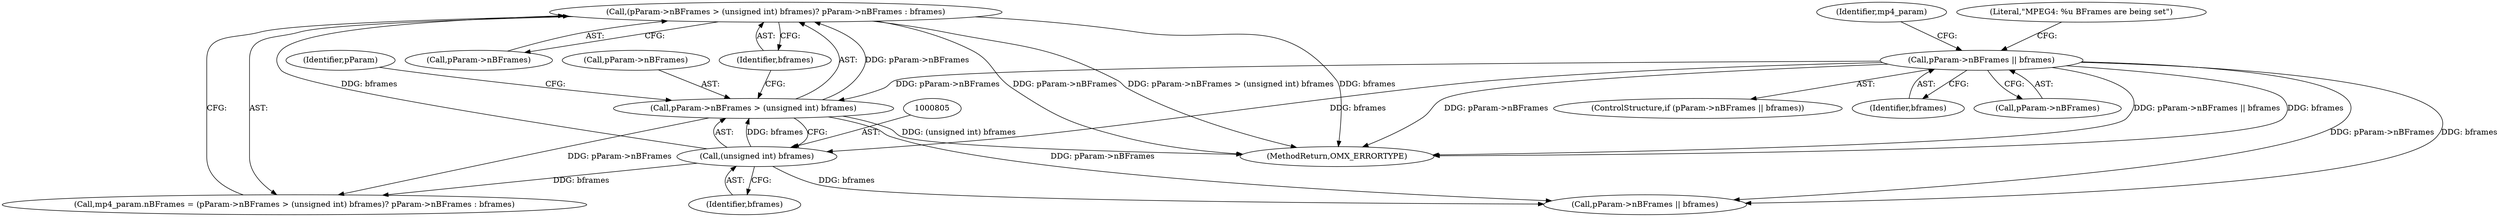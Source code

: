 digraph "0_Android_560ccdb509a7b86186fac0fce1b25bd9a3e6a6e8_7@pointer" {
"1000799" [label="(Call,(pParam->nBFrames > (unsigned int) bframes)? pParam->nBFrames : bframes)"];
"1000800" [label="(Call,pParam->nBFrames > (unsigned int) bframes)"];
"1000790" [label="(Call,pParam->nBFrames || bframes)"];
"1000804" [label="(Call,(unsigned int) bframes)"];
"1000799" [label="(Call,(pParam->nBFrames > (unsigned int) bframes)? pParam->nBFrames : bframes)"];
"1000810" [label="(Identifier,bframes)"];
"1000806" [label="(Identifier,bframes)"];
"1000789" [label="(ControlStructure,if (pParam->nBFrames || bframes))"];
"1000794" [label="(Identifier,bframes)"];
"1000797" [label="(Identifier,mp4_param)"];
"1000812" [label="(Literal,\"MPEG4: %u BFrames are being set\")"];
"1000804" [label="(Call,(unsigned int) bframes)"];
"1000856" [label="(Call,pParam->nBFrames || bframes)"];
"1002913" [label="(MethodReturn,OMX_ERRORTYPE)"];
"1000800" [label="(Call,pParam->nBFrames > (unsigned int) bframes)"];
"1000795" [label="(Call,mp4_param.nBFrames = (pParam->nBFrames > (unsigned int) bframes)? pParam->nBFrames : bframes)"];
"1000790" [label="(Call,pParam->nBFrames || bframes)"];
"1000808" [label="(Identifier,pParam)"];
"1000801" [label="(Call,pParam->nBFrames)"];
"1000807" [label="(Call,pParam->nBFrames)"];
"1000791" [label="(Call,pParam->nBFrames)"];
"1000799" -> "1000795"  [label="AST: "];
"1000799" -> "1000807"  [label="CFG: "];
"1000799" -> "1000810"  [label="CFG: "];
"1000800" -> "1000799"  [label="AST: "];
"1000807" -> "1000799"  [label="AST: "];
"1000810" -> "1000799"  [label="AST: "];
"1000795" -> "1000799"  [label="CFG: "];
"1000799" -> "1002913"  [label="DDG: bframes"];
"1000799" -> "1002913"  [label="DDG: pParam->nBFrames"];
"1000799" -> "1002913"  [label="DDG: pParam->nBFrames > (unsigned int) bframes"];
"1000800" -> "1000799"  [label="DDG: pParam->nBFrames"];
"1000804" -> "1000799"  [label="DDG: bframes"];
"1000800" -> "1000804"  [label="CFG: "];
"1000801" -> "1000800"  [label="AST: "];
"1000804" -> "1000800"  [label="AST: "];
"1000808" -> "1000800"  [label="CFG: "];
"1000810" -> "1000800"  [label="CFG: "];
"1000800" -> "1002913"  [label="DDG: (unsigned int) bframes"];
"1000800" -> "1000795"  [label="DDG: pParam->nBFrames"];
"1000790" -> "1000800"  [label="DDG: pParam->nBFrames"];
"1000804" -> "1000800"  [label="DDG: bframes"];
"1000800" -> "1000856"  [label="DDG: pParam->nBFrames"];
"1000790" -> "1000789"  [label="AST: "];
"1000790" -> "1000791"  [label="CFG: "];
"1000790" -> "1000794"  [label="CFG: "];
"1000791" -> "1000790"  [label="AST: "];
"1000794" -> "1000790"  [label="AST: "];
"1000797" -> "1000790"  [label="CFG: "];
"1000812" -> "1000790"  [label="CFG: "];
"1000790" -> "1002913"  [label="DDG: pParam->nBFrames"];
"1000790" -> "1002913"  [label="DDG: pParam->nBFrames || bframes"];
"1000790" -> "1002913"  [label="DDG: bframes"];
"1000790" -> "1000804"  [label="DDG: bframes"];
"1000790" -> "1000856"  [label="DDG: pParam->nBFrames"];
"1000790" -> "1000856"  [label="DDG: bframes"];
"1000804" -> "1000806"  [label="CFG: "];
"1000805" -> "1000804"  [label="AST: "];
"1000806" -> "1000804"  [label="AST: "];
"1000804" -> "1000795"  [label="DDG: bframes"];
"1000804" -> "1000856"  [label="DDG: bframes"];
}
